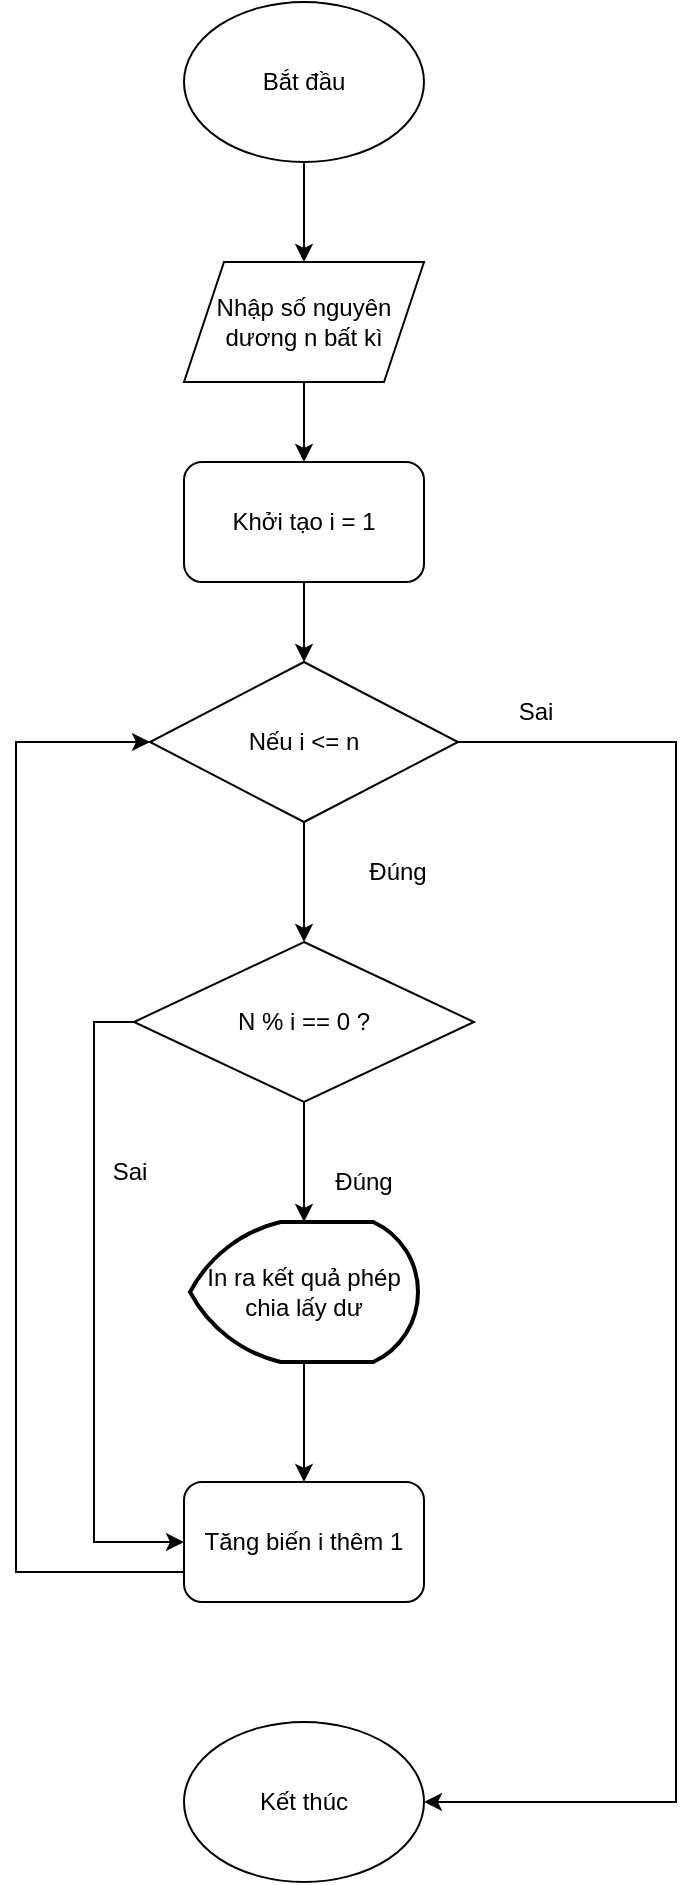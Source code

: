 <mxfile version="25.0.3">
  <diagram id="C5RBs43oDa-KdzZeNtuy" name="Page-1">
    <mxGraphModel dx="996" dy="567" grid="1" gridSize="10" guides="1" tooltips="1" connect="1" arrows="1" fold="1" page="1" pageScale="1" pageWidth="827" pageHeight="1169" math="0" shadow="0">
      <root>
        <mxCell id="WIyWlLk6GJQsqaUBKTNV-0" />
        <mxCell id="WIyWlLk6GJQsqaUBKTNV-1" parent="WIyWlLk6GJQsqaUBKTNV-0" />
        <mxCell id="MZPHA3aIIXQyihihCdnl-3" value="" style="edgeStyle=orthogonalEdgeStyle;rounded=0;orthogonalLoop=1;jettySize=auto;html=1;" edge="1" parent="WIyWlLk6GJQsqaUBKTNV-1" source="MZPHA3aIIXQyihihCdnl-0" target="MZPHA3aIIXQyihihCdnl-2">
          <mxGeometry relative="1" as="geometry" />
        </mxCell>
        <mxCell id="MZPHA3aIIXQyihihCdnl-0" value="Bắt đầu" style="ellipse;whiteSpace=wrap;html=1;" vertex="1" parent="WIyWlLk6GJQsqaUBKTNV-1">
          <mxGeometry x="294" y="10" width="120" height="80" as="geometry" />
        </mxCell>
        <mxCell id="MZPHA3aIIXQyihihCdnl-1" value="Kết thúc" style="ellipse;whiteSpace=wrap;html=1;" vertex="1" parent="WIyWlLk6GJQsqaUBKTNV-1">
          <mxGeometry x="294" y="870" width="120" height="80" as="geometry" />
        </mxCell>
        <mxCell id="MZPHA3aIIXQyihihCdnl-5" value="" style="edgeStyle=orthogonalEdgeStyle;rounded=0;orthogonalLoop=1;jettySize=auto;html=1;" edge="1" parent="WIyWlLk6GJQsqaUBKTNV-1" source="MZPHA3aIIXQyihihCdnl-2">
          <mxGeometry relative="1" as="geometry">
            <mxPoint x="354" y="240" as="targetPoint" />
          </mxGeometry>
        </mxCell>
        <mxCell id="MZPHA3aIIXQyihihCdnl-2" value="Nhập số nguyên dương n bất kì" style="shape=parallelogram;perimeter=parallelogramPerimeter;whiteSpace=wrap;html=1;fixedSize=1;" vertex="1" parent="WIyWlLk6GJQsqaUBKTNV-1">
          <mxGeometry x="294" y="140" width="120" height="60" as="geometry" />
        </mxCell>
        <mxCell id="MZPHA3aIIXQyihihCdnl-8" value="" style="edgeStyle=orthogonalEdgeStyle;rounded=0;orthogonalLoop=1;jettySize=auto;html=1;" edge="1" parent="WIyWlLk6GJQsqaUBKTNV-1" source="MZPHA3aIIXQyihihCdnl-6" target="MZPHA3aIIXQyihihCdnl-7">
          <mxGeometry relative="1" as="geometry" />
        </mxCell>
        <mxCell id="MZPHA3aIIXQyihihCdnl-6" value="Khởi tạo i = 1" style="rounded=1;whiteSpace=wrap;html=1;" vertex="1" parent="WIyWlLk6GJQsqaUBKTNV-1">
          <mxGeometry x="294" y="240" width="120" height="60" as="geometry" />
        </mxCell>
        <mxCell id="MZPHA3aIIXQyihihCdnl-10" style="edgeStyle=orthogonalEdgeStyle;rounded=0;orthogonalLoop=1;jettySize=auto;html=1;exitX=1;exitY=0.5;exitDx=0;exitDy=0;entryX=1;entryY=0.5;entryDx=0;entryDy=0;" edge="1" parent="WIyWlLk6GJQsqaUBKTNV-1" source="MZPHA3aIIXQyihihCdnl-7" target="MZPHA3aIIXQyihihCdnl-1">
          <mxGeometry relative="1" as="geometry">
            <Array as="points">
              <mxPoint x="540" y="380" />
              <mxPoint x="540" y="910" />
            </Array>
          </mxGeometry>
        </mxCell>
        <mxCell id="MZPHA3aIIXQyihihCdnl-12" value="" style="edgeStyle=orthogonalEdgeStyle;rounded=0;orthogonalLoop=1;jettySize=auto;html=1;" edge="1" parent="WIyWlLk6GJQsqaUBKTNV-1" source="MZPHA3aIIXQyihihCdnl-7" target="MZPHA3aIIXQyihihCdnl-11">
          <mxGeometry relative="1" as="geometry" />
        </mxCell>
        <mxCell id="MZPHA3aIIXQyihihCdnl-7" value="Nếu i &amp;lt;= n" style="rhombus;whiteSpace=wrap;html=1;" vertex="1" parent="WIyWlLk6GJQsqaUBKTNV-1">
          <mxGeometry x="277" y="340" width="154" height="80" as="geometry" />
        </mxCell>
        <mxCell id="MZPHA3aIIXQyihihCdnl-9" value="Sai" style="text;html=1;align=center;verticalAlign=middle;whiteSpace=wrap;rounded=0;" vertex="1" parent="WIyWlLk6GJQsqaUBKTNV-1">
          <mxGeometry x="440" y="350" width="60" height="30" as="geometry" />
        </mxCell>
        <mxCell id="MZPHA3aIIXQyihihCdnl-14" value="" style="edgeStyle=orthogonalEdgeStyle;rounded=0;orthogonalLoop=1;jettySize=auto;html=1;" edge="1" parent="WIyWlLk6GJQsqaUBKTNV-1" source="MZPHA3aIIXQyihihCdnl-11">
          <mxGeometry relative="1" as="geometry">
            <mxPoint x="354" y="620" as="targetPoint" />
          </mxGeometry>
        </mxCell>
        <mxCell id="MZPHA3aIIXQyihihCdnl-22" style="edgeStyle=orthogonalEdgeStyle;rounded=0;orthogonalLoop=1;jettySize=auto;html=1;exitX=0;exitY=0.5;exitDx=0;exitDy=0;entryX=0;entryY=0.5;entryDx=0;entryDy=0;" edge="1" parent="WIyWlLk6GJQsqaUBKTNV-1" source="MZPHA3aIIXQyihihCdnl-11" target="MZPHA3aIIXQyihihCdnl-20">
          <mxGeometry relative="1" as="geometry" />
        </mxCell>
        <mxCell id="MZPHA3aIIXQyihihCdnl-11" value="N % i == 0 ?" style="rhombus;whiteSpace=wrap;html=1;" vertex="1" parent="WIyWlLk6GJQsqaUBKTNV-1">
          <mxGeometry x="269" y="480" width="170" height="80" as="geometry" />
        </mxCell>
        <mxCell id="MZPHA3aIIXQyihihCdnl-16" value="Sai" style="text;html=1;align=center;verticalAlign=middle;whiteSpace=wrap;rounded=0;" vertex="1" parent="WIyWlLk6GJQsqaUBKTNV-1">
          <mxGeometry x="237" y="580" width="60" height="30" as="geometry" />
        </mxCell>
        <mxCell id="MZPHA3aIIXQyihihCdnl-17" value="Đúng" style="text;html=1;align=center;verticalAlign=middle;whiteSpace=wrap;rounded=0;" vertex="1" parent="WIyWlLk6GJQsqaUBKTNV-1">
          <mxGeometry x="354" y="585" width="60" height="30" as="geometry" />
        </mxCell>
        <mxCell id="MZPHA3aIIXQyihihCdnl-18" value="Đúng" style="text;html=1;align=center;verticalAlign=middle;whiteSpace=wrap;rounded=0;" vertex="1" parent="WIyWlLk6GJQsqaUBKTNV-1">
          <mxGeometry x="371" y="430" width="60" height="30" as="geometry" />
        </mxCell>
        <mxCell id="MZPHA3aIIXQyihihCdnl-21" value="" style="edgeStyle=orthogonalEdgeStyle;rounded=0;orthogonalLoop=1;jettySize=auto;html=1;" edge="1" parent="WIyWlLk6GJQsqaUBKTNV-1" source="MZPHA3aIIXQyihihCdnl-19" target="MZPHA3aIIXQyihihCdnl-20">
          <mxGeometry relative="1" as="geometry" />
        </mxCell>
        <mxCell id="MZPHA3aIIXQyihihCdnl-19" value="In ra kết quả phép chia lấy dư" style="strokeWidth=2;html=1;shape=mxgraph.flowchart.display;whiteSpace=wrap;" vertex="1" parent="WIyWlLk6GJQsqaUBKTNV-1">
          <mxGeometry x="297" y="620" width="114" height="70" as="geometry" />
        </mxCell>
        <mxCell id="MZPHA3aIIXQyihihCdnl-23" style="edgeStyle=orthogonalEdgeStyle;rounded=0;orthogonalLoop=1;jettySize=auto;html=1;exitX=0;exitY=0.75;exitDx=0;exitDy=0;entryX=0;entryY=0.5;entryDx=0;entryDy=0;" edge="1" parent="WIyWlLk6GJQsqaUBKTNV-1" source="MZPHA3aIIXQyihihCdnl-20" target="MZPHA3aIIXQyihihCdnl-7">
          <mxGeometry relative="1" as="geometry">
            <Array as="points">
              <mxPoint x="210" y="795" />
              <mxPoint x="210" y="380" />
            </Array>
          </mxGeometry>
        </mxCell>
        <mxCell id="MZPHA3aIIXQyihihCdnl-20" value="Tăng biến i thêm 1" style="rounded=1;whiteSpace=wrap;html=1;" vertex="1" parent="WIyWlLk6GJQsqaUBKTNV-1">
          <mxGeometry x="294" y="750" width="120" height="60" as="geometry" />
        </mxCell>
      </root>
    </mxGraphModel>
  </diagram>
</mxfile>
